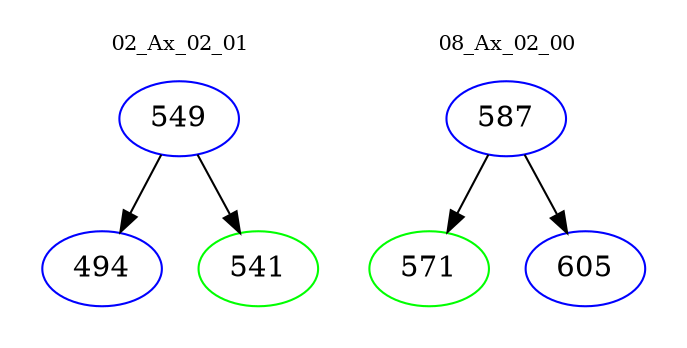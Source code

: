 digraph{
subgraph cluster_0 {
color = white
label = "02_Ax_02_01";
fontsize=10;
T0_549 [label="549", color="blue"]
T0_549 -> T0_494 [color="black"]
T0_494 [label="494", color="blue"]
T0_549 -> T0_541 [color="black"]
T0_541 [label="541", color="green"]
}
subgraph cluster_1 {
color = white
label = "08_Ax_02_00";
fontsize=10;
T1_587 [label="587", color="blue"]
T1_587 -> T1_571 [color="black"]
T1_571 [label="571", color="green"]
T1_587 -> T1_605 [color="black"]
T1_605 [label="605", color="blue"]
}
}
